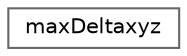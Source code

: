 digraph "Graphical Class Hierarchy"
{
 // LATEX_PDF_SIZE
  bgcolor="transparent";
  edge [fontname=Helvetica,fontsize=10,labelfontname=Helvetica,labelfontsize=10];
  node [fontname=Helvetica,fontsize=10,shape=box,height=0.2,width=0.4];
  rankdir="LR";
  Node0 [id="Node000000",label="maxDeltaxyz",height=0.2,width=0.4,color="grey40", fillcolor="white", style="filled",URL="$classFoam_1_1maxDeltaxyz.html",tooltip="Delta calculated by taking the maximum distance between the cell centre and any face centre...."];
}
